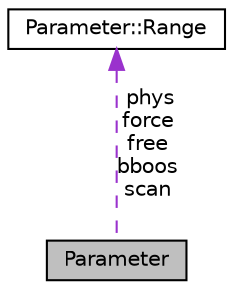 digraph "Parameter"
{
  edge [fontname="Helvetica",fontsize="10",labelfontname="Helvetica",labelfontsize="10"];
  node [fontname="Helvetica",fontsize="10",shape=record];
  Node1 [label="Parameter",height=0.2,width=0.4,color="black", fillcolor="grey75", style="filled", fontcolor="black"];
  Node2 -> Node1 [dir="back",color="darkorchid3",fontsize="10",style="dashed",label=" phys\nforce\nfree\nbboos\nscan" ,fontname="Helvetica"];
  Node2 [label="Parameter::Range",height=0.2,width=0.4,color="black", fillcolor="white", style="filled",URL="$struct_parameter_1_1_range.html"];
}
